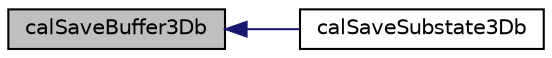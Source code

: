 digraph "calSaveBuffer3Db"
{
  edge [fontname="Helvetica",fontsize="10",labelfontname="Helvetica",labelfontsize="10"];
  node [fontname="Helvetica",fontsize="10",shape=record];
  rankdir="LR";
  Node1 [label="calSaveBuffer3Db",height=0.2,width=0.4,color="black", fillcolor="grey75", style="filled" fontcolor="black"];
  Node1 -> Node2 [dir="back",color="midnightblue",fontsize="10",style="solid",fontname="Helvetica"];
  Node2 [label="calSaveSubstate3Db",height=0.2,width=0.4,color="black", fillcolor="white", style="filled",URL="$cal3_d_i_o_8h.html#a2f2e31a9a860848fc1e7a24d4567d72c",tooltip="Saves a byte substate to file. "];
}
